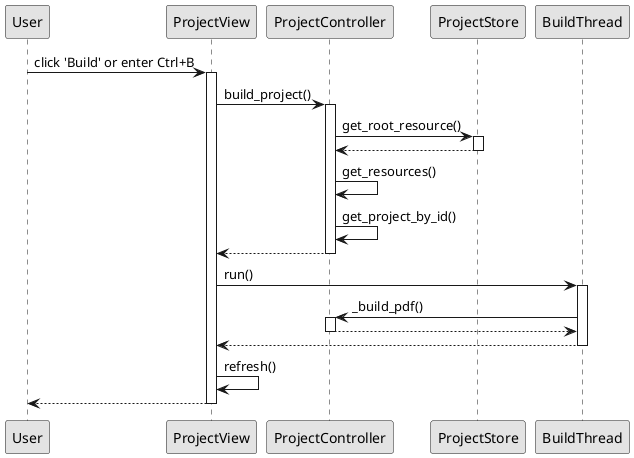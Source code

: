 @startuml

skinparam monochrome true

User -> ProjectView: click 'Build' or enter Ctrl+B
activate ProjectView

ProjectView -> ProjectController: build_project()
activate ProjectController

ProjectController -> ProjectStore: get_root_resource()
activate ProjectStore

ProjectStore --> ProjectController:
deactivate ProjectStore

ProjectController -> ProjectController: get_resources()
ProjectController -> ProjectController: get_project_by_id()

ProjectController --> ProjectView:
deactivate ProjectController

ProjectView -> BuildThread: run()
activate BuildThread

BuildThread -> ProjectController: _build_pdf()
activate ProjectController

ProjectController --> BuildThread:
deactivate ProjectController

BuildThread --> ProjectView:
deactivate BuildThread

ProjectView -> ProjectView: refresh()

ProjectView --> User:
deactivate ProjectView

@enduml
